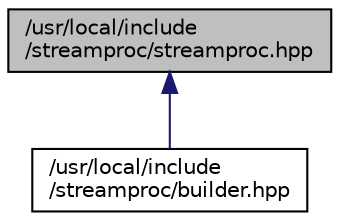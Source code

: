 digraph "/usr/local/include/streamproc/streamproc.hpp"
{
  edge [fontname="Helvetica",fontsize="10",labelfontname="Helvetica",labelfontsize="10"];
  node [fontname="Helvetica",fontsize="10",shape=record];
  Node154 [label="/usr/local/include\l/streamproc/streamproc.hpp",height=0.2,width=0.4,color="black", fillcolor="grey75", style="filled", fontcolor="black"];
  Node154 -> Node155 [dir="back",color="midnightblue",fontsize="10",style="solid",fontname="Helvetica"];
  Node155 [label="/usr/local/include\l/streamproc/builder.hpp",height=0.2,width=0.4,color="black", fillcolor="white", style="filled",URL="$dc/dcd/builder_8hpp.html"];
}
